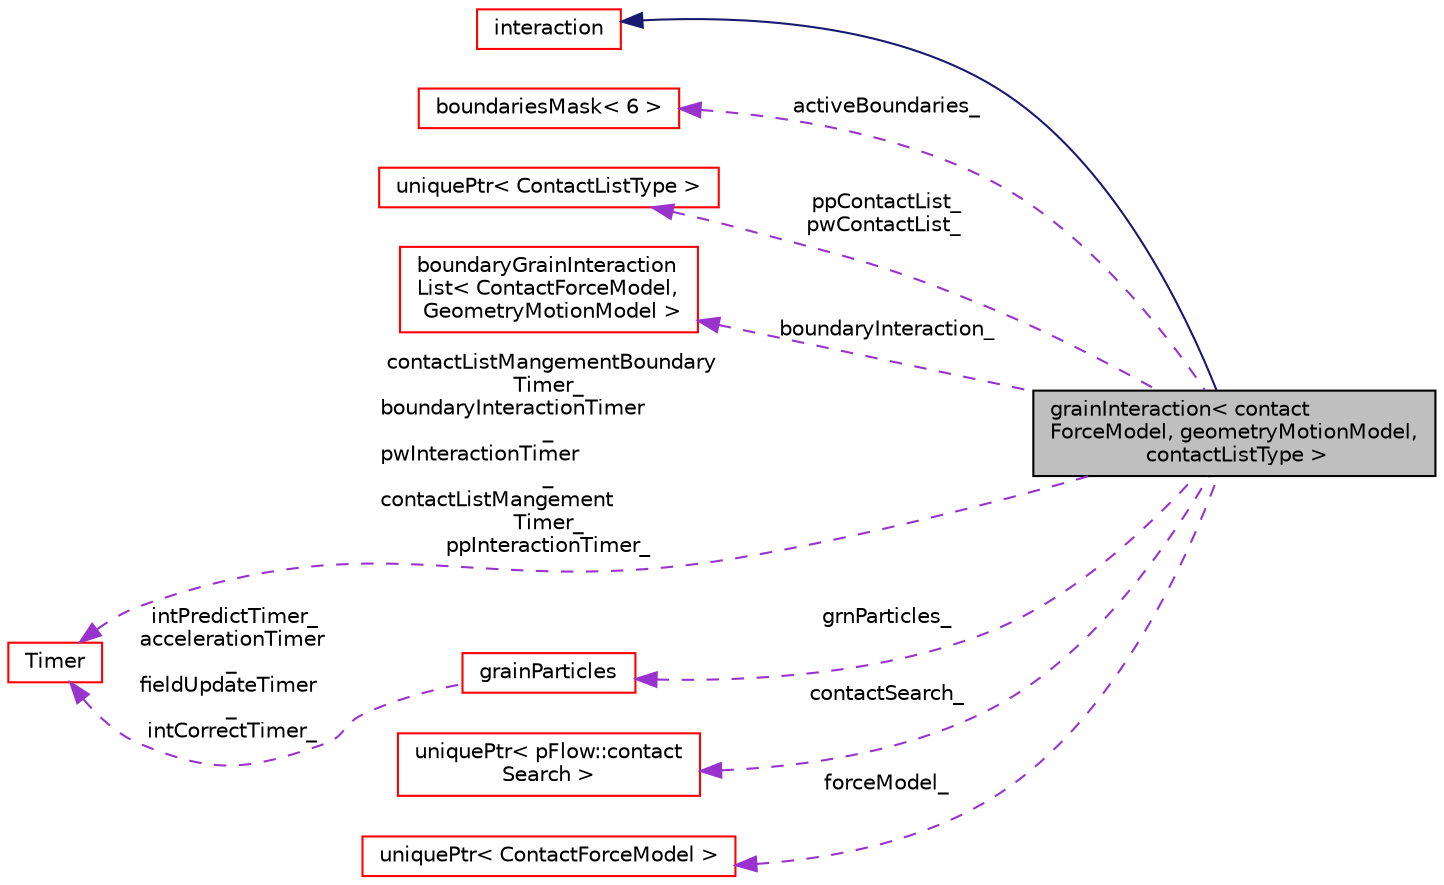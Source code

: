 digraph "grainInteraction&lt; contactForceModel, geometryMotionModel, contactListType &gt;"
{
 // LATEX_PDF_SIZE
  edge [fontname="Helvetica",fontsize="10",labelfontname="Helvetica",labelfontsize="10"];
  node [fontname="Helvetica",fontsize="10",shape=record];
  rankdir="LR";
  Node1 [label="grainInteraction\< contact\lForceModel, geometryMotionModel,\l contactListType \>",height=0.2,width=0.4,color="black", fillcolor="grey75", style="filled", fontcolor="black",tooltip=" "];
  Node2 -> Node1 [dir="back",color="midnightblue",fontsize="10",style="solid",fontname="Helvetica"];
  Node2 [label="interaction",height=0.2,width=0.4,color="red", fillcolor="white", style="filled",URL="$classpFlow_1_1interaction.html",tooltip=" "];
  Node122 -> Node1 [dir="back",color="darkorchid3",fontsize="10",style="dashed",label=" activeBoundaries_" ,fontname="Helvetica"];
  Node122 [label="boundariesMask\< 6 \>",height=0.2,width=0.4,color="red", fillcolor="white", style="filled",URL="$classpFlow_1_1boundariesMask.html",tooltip=" "];
  Node125 -> Node1 [dir="back",color="darkorchid3",fontsize="10",style="dashed",label=" ppContactList_\npwContactList_" ,fontname="Helvetica"];
  Node125 [label="uniquePtr\< ContactListType \>",height=0.2,width=0.4,color="red", fillcolor="white", style="filled",URL="$classpFlow_1_1uniquePtr.html",tooltip=" "];
  Node127 -> Node1 [dir="back",color="darkorchid3",fontsize="10",style="dashed",label=" boundaryInteraction_" ,fontname="Helvetica"];
  Node127 [label="boundaryGrainInteraction\lList\< ContactForceModel,\l GeometryMotionModel \>",height=0.2,width=0.4,color="red", fillcolor="white", style="filled",URL="$classpFlow_1_1boundaryGrainInteractionList.html",tooltip=" "];
  Node44 -> Node1 [dir="back",color="darkorchid3",fontsize="10",style="dashed",label=" contactListMangementBoundary\lTimer_\nboundaryInteractionTimer\l_\npwInteractionTimer\l_\ncontactListMangement\lTimer_\nppInteractionTimer_" ,fontname="Helvetica"];
  Node44 [label="Timer",height=0.2,width=0.4,color="red", fillcolor="white", style="filled",URL="$classpFlow_1_1Timer.html",tooltip=" "];
  Node131 -> Node1 [dir="back",color="darkorchid3",fontsize="10",style="dashed",label=" grnParticles_" ,fontname="Helvetica"];
  Node131 [label="grainParticles",height=0.2,width=0.4,color="red", fillcolor="white", style="filled",URL="$classpFlow_1_1grainParticles.html",tooltip=" "];
  Node44 -> Node131 [dir="back",color="darkorchid3",fontsize="10",style="dashed",label=" intPredictTimer_\naccelerationTimer\l_\nfieldUpdateTimer\l_\nintCorrectTimer_" ,fontname="Helvetica"];
  Node144 -> Node1 [dir="back",color="darkorchid3",fontsize="10",style="dashed",label=" contactSearch_" ,fontname="Helvetica"];
  Node144 [label="uniquePtr\< pFlow::contact\lSearch \>",height=0.2,width=0.4,color="red", fillcolor="white", style="filled",URL="$classpFlow_1_1uniquePtr.html",tooltip=" "];
  Node146 -> Node1 [dir="back",color="darkorchid3",fontsize="10",style="dashed",label=" forceModel_" ,fontname="Helvetica"];
  Node146 [label="uniquePtr\< ContactForceModel \>",height=0.2,width=0.4,color="red", fillcolor="white", style="filled",URL="$classpFlow_1_1uniquePtr.html",tooltip=" "];
}

